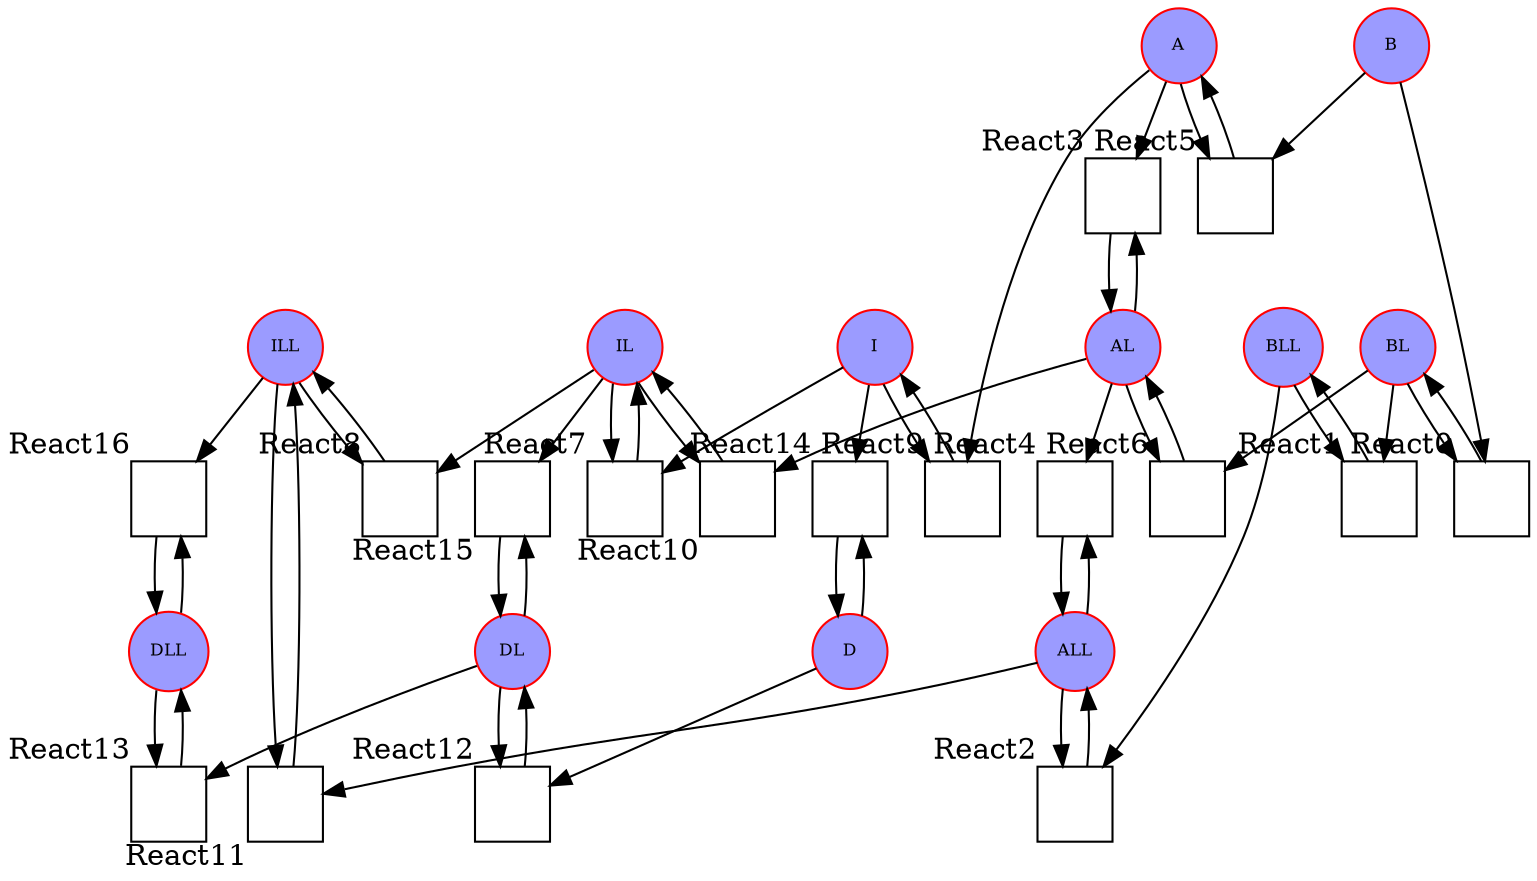 strict digraph  {
"/comp1/ILL" [style=filled, fontsize=8, fillcolor="#0000ff64", color=red, type=species, shape=circle, label=ILL];
"/comp1/I" [style=filled, fontsize=8, fillcolor="#0000ff64", color=red, type=species, shape=circle, label=I];
"/comp1/B" [style=filled, fontsize=8, fillcolor="#0000ff64", color=red, type=species, shape=circle, label=B];
"/comp1/ALL" [style=filled, fontsize=8, fillcolor="#0000ff64", color=red, type=species, shape=circle, label=ALL];
"/comp1/A" [style=filled, fontsize=8, fillcolor="#0000ff64", color=red, type=species, shape=circle, label=A];
"/comp1/AL" [style=filled, fontsize=8, fillcolor="#0000ff64", color=red, type=species, shape=circle, label=AL];
"/comp1/D" [style=filled, fontsize=8, fillcolor="#0000ff64", color=red, type=species, shape=circle, label=D];
"/comp1/BLL" [style=filled, fontsize=8, fillcolor="#0000ff64", color=red, type=species, shape=circle, label=BLL];
"/comp1/IL" [style=filled, fontsize=8, fillcolor="#0000ff64", color=red, type=species, shape=circle, label=IL];
"/comp1/BL" [style=filled, fontsize=8, fillcolor="#0000ff64", color=red, type=species, shape=circle, label=BL];
"/comp1/DL" [style=filled, fontsize=8, fillcolor="#0000ff64", color=red, type=species, shape=circle, label=DL];
"/comp1/DLL" [style=filled, fontsize=8, fillcolor="#0000ff64", color=red, type=species, shape=circle, label=DLL];
"/comp1/React0" [type=reaction, shape=square, xlabel=React0, label=""];
"/comp1/React1" [type=reaction, shape=square, xlabel=React1, label=""];
"/comp1/React2" [type=reaction, shape=square, xlabel=React2, label=""];
"/comp1/React3" [type=reaction, shape=square, xlabel=React3, label=""];
"/comp1/React4" [type=reaction, shape=square, xlabel=React4, label=""];
"/comp1/React5" [type=reaction, shape=square, xlabel=React5, label=""];
"/comp1/React6" [type=reaction, shape=square, xlabel=React6, label=""];
"/comp1/React7" [type=reaction, shape=square, xlabel=React7, label=""];
"/comp1/React8" [type=reaction, shape=square, xlabel=React8, label=""];
"/comp1/React9" [type=reaction, shape=square, xlabel=React9, label=""];
"/comp1/React12" [type=reaction, shape=square, xlabel=React12, label=""];
"/comp1/React13" [type=reaction, shape=square, xlabel=React13, label=""];
"/comp1/React10" [type=reaction, shape=square, xlabel=React10, label=""];
"/comp1/React11" [type=reaction, shape=square, xlabel=React11, label=""];
"/comp1/React16" [type=reaction, shape=square, xlabel=React16, label=""];
"/comp1/React14" [type=reaction, shape=square, xlabel=React14, label=""];
"/comp1/React15" [type=reaction, shape=square, xlabel=React15, label=""];
"/comp1/ILL" -> "/comp1/React8";
"/comp1/ILL" -> "/comp1/React11";
"/comp1/ILL" -> "/comp1/React16";
"/comp1/I" -> "/comp1/React9";
"/comp1/I" -> "/comp1/React14";
"/comp1/I" -> "/comp1/React7";
"/comp1/B" -> "/comp1/React0";
"/comp1/B" -> "/comp1/React5";
"/comp1/ALL" -> "/comp1/React2";
"/comp1/ALL" -> "/comp1/React11";
"/comp1/ALL" -> "/comp1/React4";
"/comp1/A" -> "/comp1/React9";
"/comp1/A" -> "/comp1/React3";
"/comp1/A" -> "/comp1/React5";
"/comp1/AL" -> "/comp1/React10";
"/comp1/AL" -> "/comp1/React3";
"/comp1/AL" -> "/comp1/React4";
"/comp1/AL" -> "/comp1/React6";
"/comp1/D" -> "/comp1/React12";
"/comp1/D" -> "/comp1/React14";
"/comp1/BLL" -> "/comp1/React1";
"/comp1/BLL" -> "/comp1/React2";
"/comp1/IL" -> "/comp1/React8";
"/comp1/IL" -> "/comp1/React10";
"/comp1/IL" -> "/comp1/React15";
"/comp1/IL" -> "/comp1/React7";
"/comp1/BL" -> "/comp1/React0";
"/comp1/BL" -> "/comp1/React1";
"/comp1/BL" -> "/comp1/React6";
"/comp1/DL" -> "/comp1/React12";
"/comp1/DL" -> "/comp1/React13";
"/comp1/DL" -> "/comp1/React15";
"/comp1/DLL" -> "/comp1/React13";
"/comp1/DLL" -> "/comp1/React16";
"/comp1/React0" -> "/comp1/BL";
"/comp1/React1" -> "/comp1/BLL";
"/comp1/React2" -> "/comp1/ALL";
"/comp1/React3" -> "/comp1/AL";
"/comp1/React4" -> "/comp1/ALL";
"/comp1/React5" -> "/comp1/A";
"/comp1/React6" -> "/comp1/AL";
"/comp1/React7" -> "/comp1/IL";
"/comp1/React8" -> "/comp1/ILL";
"/comp1/React9" -> "/comp1/I";
"/comp1/React12" -> "/comp1/DL";
"/comp1/React13" -> "/comp1/DLL";
"/comp1/React10" -> "/comp1/IL";
"/comp1/React11" -> "/comp1/ILL";
"/comp1/React16" -> "/comp1/DLL";
"/comp1/React14" -> "/comp1/D";
"/comp1/React15" -> "/comp1/DL";
}
